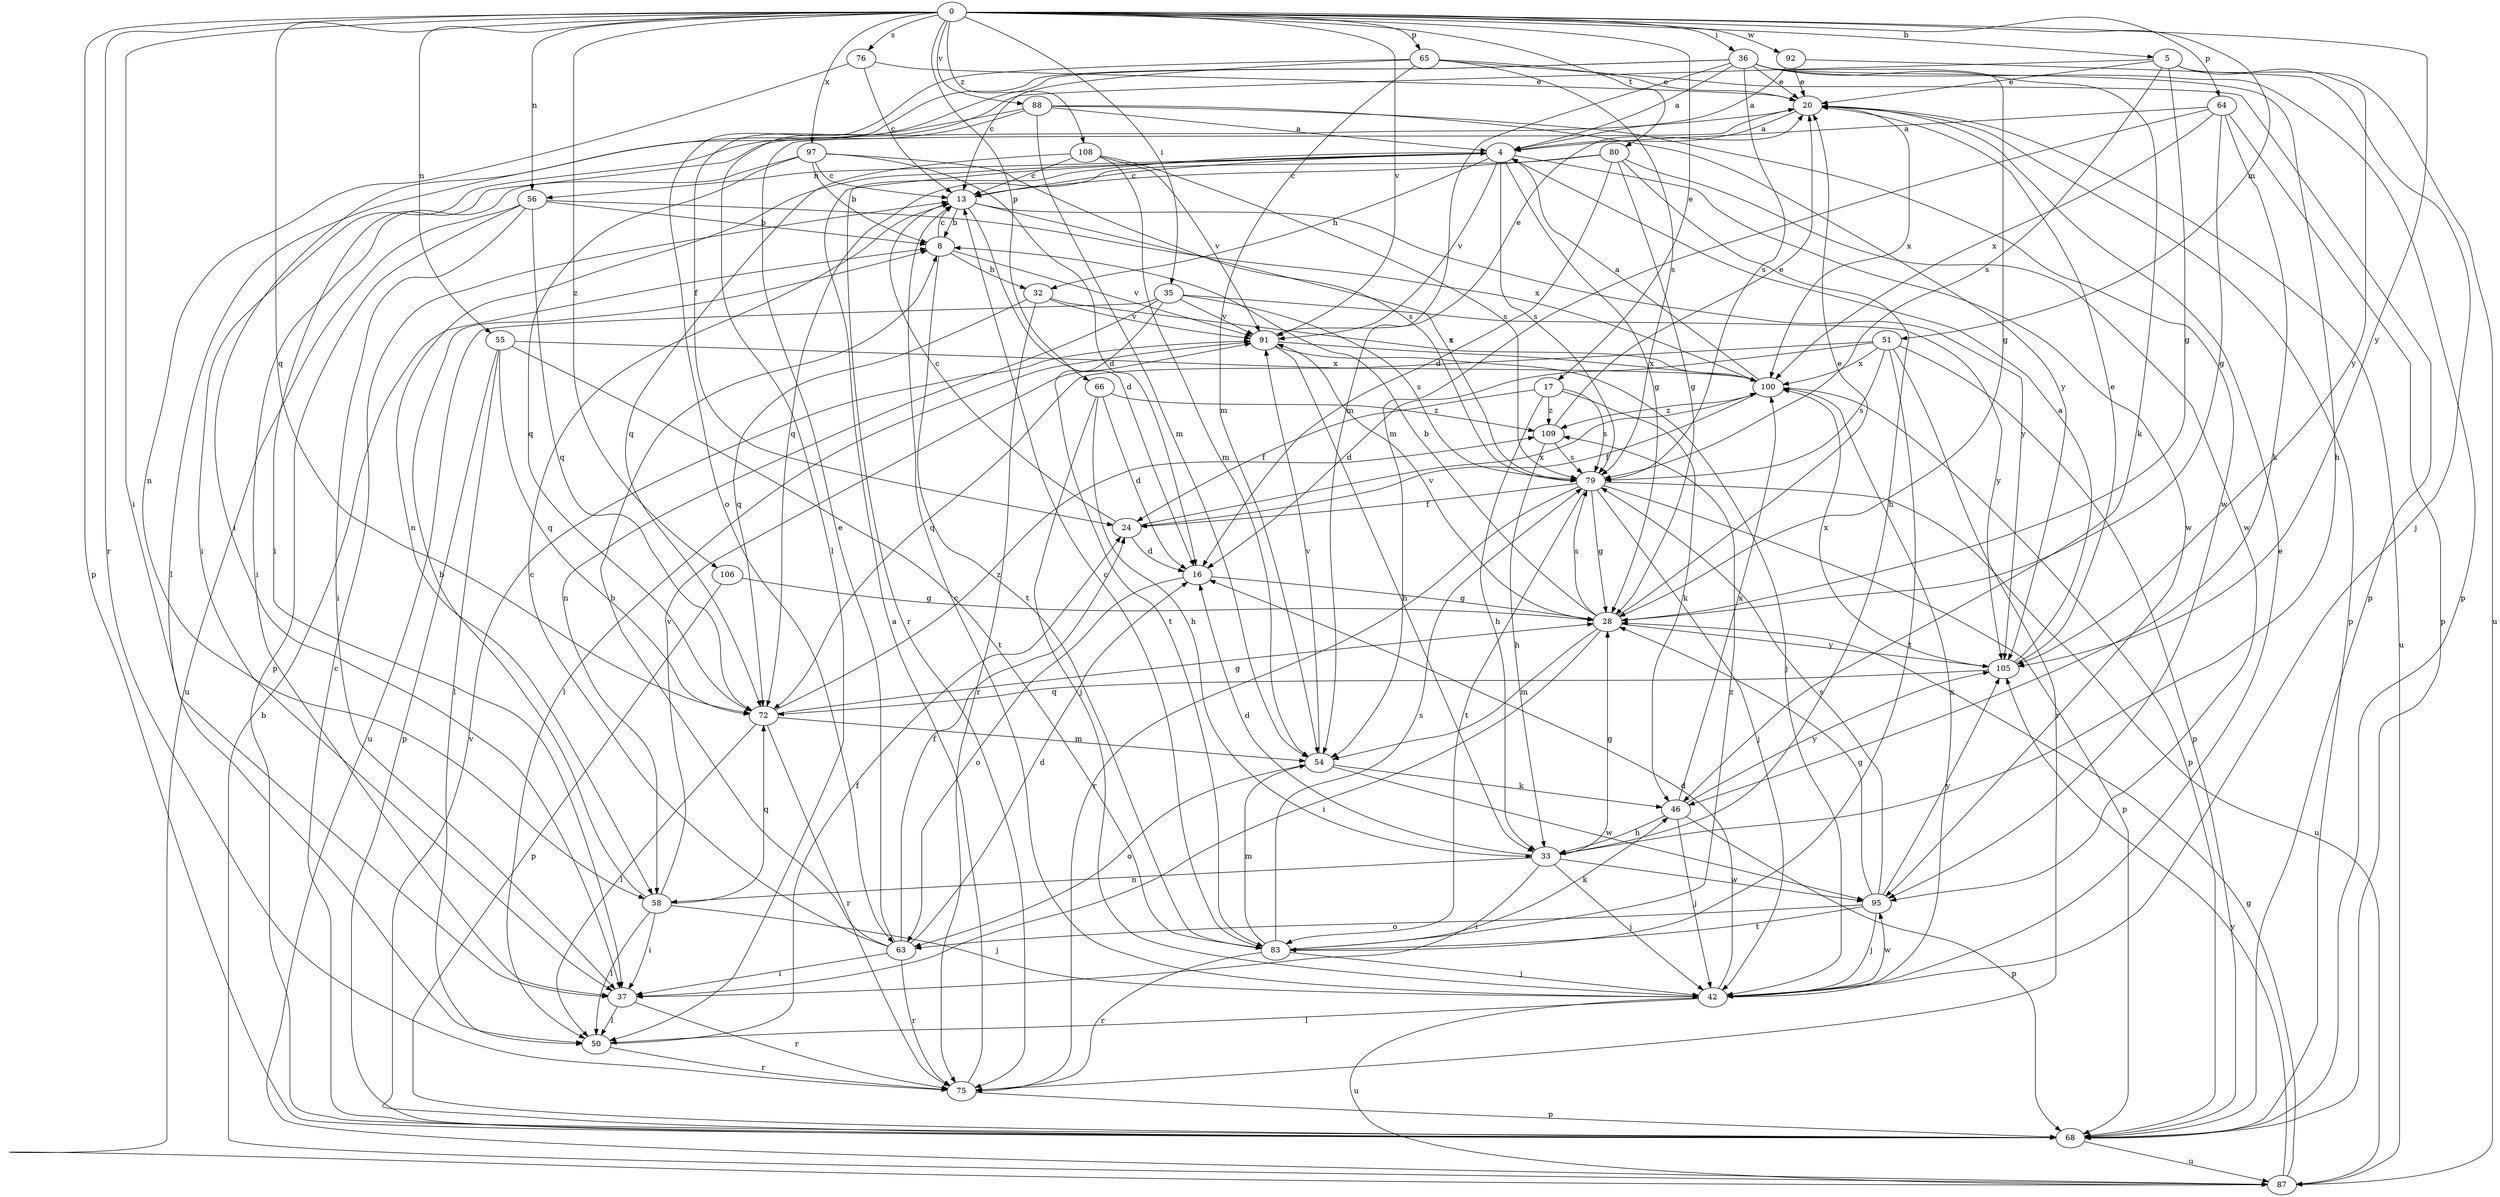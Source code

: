 strict digraph  {
0;
4;
5;
8;
13;
16;
17;
20;
24;
28;
32;
33;
35;
36;
37;
42;
46;
50;
51;
54;
55;
56;
58;
63;
64;
65;
66;
68;
72;
75;
76;
79;
80;
83;
87;
88;
91;
92;
95;
97;
100;
105;
106;
108;
109;
0 -> 5  [label=b];
0 -> 17  [label=e];
0 -> 35  [label=i];
0 -> 36  [label=i];
0 -> 37  [label=i];
0 -> 51  [label=m];
0 -> 55  [label=n];
0 -> 56  [label=n];
0 -> 64  [label=p];
0 -> 65  [label=p];
0 -> 66  [label=p];
0 -> 68  [label=p];
0 -> 72  [label=q];
0 -> 75  [label=r];
0 -> 76  [label=s];
0 -> 80  [label=t];
0 -> 88  [label=v];
0 -> 91  [label=v];
0 -> 92  [label=w];
0 -> 97  [label=x];
0 -> 105  [label=y];
0 -> 106  [label=z];
0 -> 108  [label=z];
4 -> 13  [label=c];
4 -> 28  [label=g];
4 -> 32  [label=h];
4 -> 56  [label=n];
4 -> 58  [label=n];
4 -> 75  [label=r];
4 -> 79  [label=s];
4 -> 91  [label=v];
4 -> 95  [label=w];
5 -> 20  [label=e];
5 -> 28  [label=g];
5 -> 50  [label=l];
5 -> 79  [label=s];
5 -> 87  [label=u];
5 -> 105  [label=y];
8 -> 13  [label=c];
8 -> 32  [label=h];
8 -> 83  [label=t];
8 -> 91  [label=v];
13 -> 8  [label=b];
13 -> 16  [label=d];
13 -> 79  [label=s];
13 -> 105  [label=y];
16 -> 28  [label=g];
16 -> 63  [label=o];
17 -> 24  [label=f];
17 -> 33  [label=h];
17 -> 46  [label=k];
17 -> 79  [label=s];
17 -> 109  [label=z];
20 -> 4  [label=a];
20 -> 37  [label=i];
20 -> 68  [label=p];
20 -> 87  [label=u];
20 -> 100  [label=x];
24 -> 13  [label=c];
24 -> 16  [label=d];
24 -> 100  [label=x];
28 -> 8  [label=b];
28 -> 20  [label=e];
28 -> 37  [label=i];
28 -> 54  [label=m];
28 -> 79  [label=s];
28 -> 91  [label=v];
28 -> 105  [label=y];
32 -> 72  [label=q];
32 -> 75  [label=r];
32 -> 91  [label=v];
32 -> 100  [label=x];
33 -> 16  [label=d];
33 -> 28  [label=g];
33 -> 37  [label=i];
33 -> 42  [label=j];
33 -> 58  [label=n];
33 -> 95  [label=w];
35 -> 58  [label=n];
35 -> 79  [label=s];
35 -> 83  [label=t];
35 -> 87  [label=u];
35 -> 91  [label=v];
35 -> 105  [label=y];
36 -> 4  [label=a];
36 -> 20  [label=e];
36 -> 24  [label=f];
36 -> 28  [label=g];
36 -> 33  [label=h];
36 -> 37  [label=i];
36 -> 46  [label=k];
36 -> 54  [label=m];
36 -> 68  [label=p];
36 -> 79  [label=s];
37 -> 50  [label=l];
37 -> 75  [label=r];
42 -> 13  [label=c];
42 -> 16  [label=d];
42 -> 20  [label=e];
42 -> 50  [label=l];
42 -> 87  [label=u];
42 -> 95  [label=w];
42 -> 100  [label=x];
46 -> 33  [label=h];
46 -> 42  [label=j];
46 -> 68  [label=p];
46 -> 100  [label=x];
46 -> 105  [label=y];
50 -> 24  [label=f];
50 -> 75  [label=r];
51 -> 16  [label=d];
51 -> 68  [label=p];
51 -> 72  [label=q];
51 -> 75  [label=r];
51 -> 79  [label=s];
51 -> 83  [label=t];
51 -> 100  [label=x];
54 -> 46  [label=k];
54 -> 63  [label=o];
54 -> 91  [label=v];
54 -> 95  [label=w];
55 -> 50  [label=l];
55 -> 68  [label=p];
55 -> 72  [label=q];
55 -> 83  [label=t];
55 -> 100  [label=x];
56 -> 8  [label=b];
56 -> 37  [label=i];
56 -> 68  [label=p];
56 -> 72  [label=q];
56 -> 87  [label=u];
56 -> 100  [label=x];
58 -> 8  [label=b];
58 -> 37  [label=i];
58 -> 42  [label=j];
58 -> 50  [label=l];
58 -> 72  [label=q];
58 -> 91  [label=v];
63 -> 8  [label=b];
63 -> 13  [label=c];
63 -> 16  [label=d];
63 -> 20  [label=e];
63 -> 24  [label=f];
63 -> 37  [label=i];
63 -> 75  [label=r];
64 -> 4  [label=a];
64 -> 28  [label=g];
64 -> 46  [label=k];
64 -> 54  [label=m];
64 -> 68  [label=p];
64 -> 100  [label=x];
65 -> 13  [label=c];
65 -> 20  [label=e];
65 -> 54  [label=m];
65 -> 63  [label=o];
65 -> 68  [label=p];
65 -> 79  [label=s];
66 -> 16  [label=d];
66 -> 33  [label=h];
66 -> 42  [label=j];
66 -> 109  [label=z];
68 -> 13  [label=c];
68 -> 87  [label=u];
68 -> 91  [label=v];
72 -> 28  [label=g];
72 -> 50  [label=l];
72 -> 54  [label=m];
72 -> 75  [label=r];
72 -> 109  [label=z];
75 -> 4  [label=a];
75 -> 68  [label=p];
76 -> 13  [label=c];
76 -> 20  [label=e];
76 -> 58  [label=n];
79 -> 24  [label=f];
79 -> 28  [label=g];
79 -> 42  [label=j];
79 -> 68  [label=p];
79 -> 75  [label=r];
79 -> 83  [label=t];
79 -> 87  [label=u];
80 -> 13  [label=c];
80 -> 16  [label=d];
80 -> 28  [label=g];
80 -> 33  [label=h];
80 -> 72  [label=q];
80 -> 95  [label=w];
83 -> 13  [label=c];
83 -> 42  [label=j];
83 -> 46  [label=k];
83 -> 54  [label=m];
83 -> 75  [label=r];
83 -> 79  [label=s];
83 -> 109  [label=z];
87 -> 8  [label=b];
87 -> 28  [label=g];
87 -> 105  [label=y];
88 -> 4  [label=a];
88 -> 37  [label=i];
88 -> 50  [label=l];
88 -> 54  [label=m];
88 -> 95  [label=w];
88 -> 105  [label=y];
91 -> 20  [label=e];
91 -> 33  [label=h];
91 -> 42  [label=j];
91 -> 50  [label=l];
91 -> 100  [label=x];
92 -> 4  [label=a];
92 -> 20  [label=e];
92 -> 42  [label=j];
95 -> 28  [label=g];
95 -> 42  [label=j];
95 -> 63  [label=o];
95 -> 79  [label=s];
95 -> 83  [label=t];
95 -> 105  [label=y];
97 -> 8  [label=b];
97 -> 13  [label=c];
97 -> 16  [label=d];
97 -> 37  [label=i];
97 -> 72  [label=q];
97 -> 79  [label=s];
100 -> 4  [label=a];
100 -> 24  [label=f];
100 -> 68  [label=p];
100 -> 109  [label=z];
105 -> 4  [label=a];
105 -> 20  [label=e];
105 -> 72  [label=q];
105 -> 100  [label=x];
106 -> 28  [label=g];
106 -> 68  [label=p];
108 -> 13  [label=c];
108 -> 54  [label=m];
108 -> 72  [label=q];
108 -> 79  [label=s];
108 -> 91  [label=v];
109 -> 20  [label=e];
109 -> 33  [label=h];
109 -> 79  [label=s];
}

